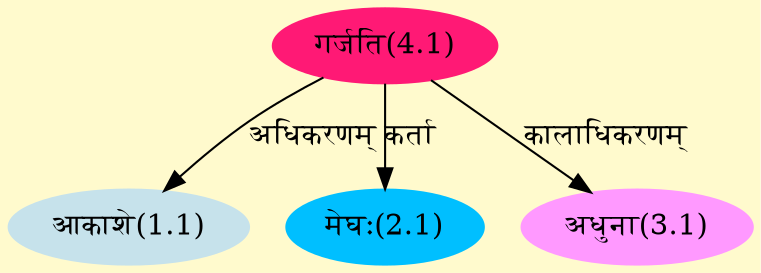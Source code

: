 digraph G{
rankdir=BT;
 compound=true;
 bgcolor="lemonchiffon1";
Node1_1 [style=filled, color="#C6E2EB" label = "आकाशे(1.1)"]
Node4_1 [style=filled, color="#FF1975" label = "गर्जति(4.1)"]
Node2_1 [style=filled, color="#00BFFF" label = "मेघः(2.1)"]
Node3_1 [style=filled, color="#FF99FF" label = "अधुना(3.1)"]
/* Start of Relations section */

Node1_1 -> Node4_1 [  label="अधिकरणम्"  dir="back" ]
Node2_1 -> Node4_1 [  label="कर्ता"  dir="back" ]
Node3_1 -> Node4_1 [  label="कालाधिकरणम्"  dir="back" ]
}
